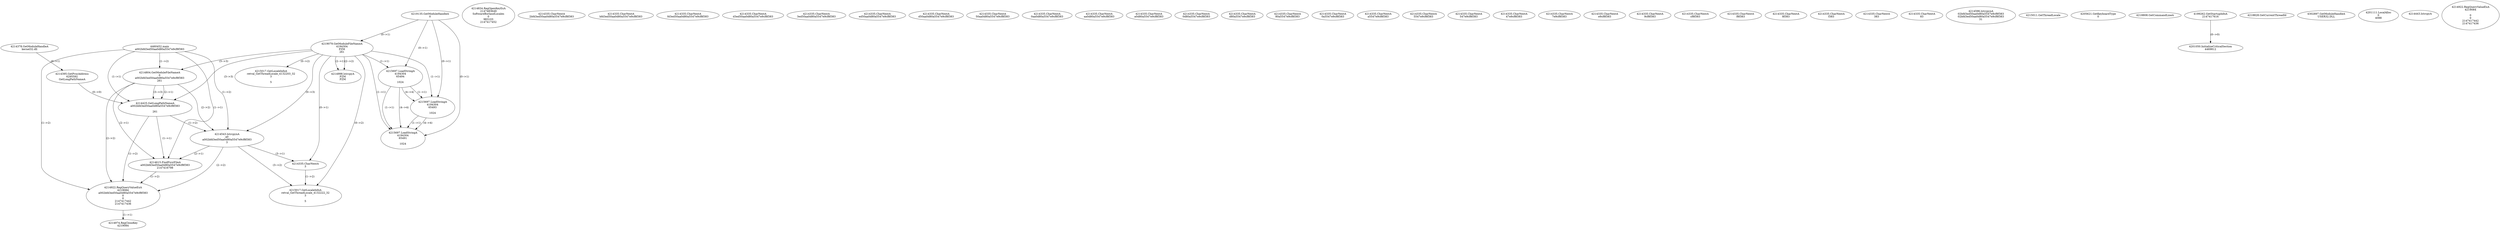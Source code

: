 // Global SCDG with merge call
digraph {
	0 [label="4460452.main
a002bfd3ed50aa0d80a5547e9cf8f383"]
	1 [label="4219135.GetModuleHandleA
0"]
	2 [label="4219079.GetModuleFileNameA
4194304
PZM
261"]
	1 -> 2 [label="(0-->1)"]
	3 [label="4214804.GetModuleFileNameA
0
a002bfd3ed50aa0d80a5547e9cf8f383
261"]
	0 -> 3 [label="(1-->2)"]
	2 -> 3 [label="(3-->3)"]
	4 [label="4214834.RegOpenKeyExA
2147483649
Software\Borland\Locales
0
983103
2147417452"]
	5 [label="4214378.GetModuleHandleA
kernel32.dll"]
	6 [label="4214395.GetProcAddress
6295592
GetLongPathNameA"]
	5 -> 6 [label="(0-->1)"]
	7 [label="4214425.GetLongPathNameA
a002bfd3ed50aa0d80a5547e9cf8f383

261"]
	0 -> 7 [label="(1-->1)"]
	3 -> 7 [label="(2-->1)"]
	2 -> 7 [label="(3-->3)"]
	3 -> 7 [label="(3-->3)"]
	6 -> 7 [label="(0-->0)"]
	8 [label="4214543.lstrcpynA
a0
a002bfd3ed50aa0d80a5547e9cf8f383
3"]
	0 -> 8 [label="(1-->2)"]
	3 -> 8 [label="(2-->2)"]
	7 -> 8 [label="(1-->2)"]
	2 -> 8 [label="(0-->3)"]
	9 [label="4214335.CharNextA
2bfd3ed50aa0d80a5547e9cf8f383"]
	10 [label="4214335.CharNextA
bfd3ed50aa0d80a5547e9cf8f383"]
	11 [label="4214335.CharNextA
fd3ed50aa0d80a5547e9cf8f383"]
	12 [label="4214335.CharNextA
d3ed50aa0d80a5547e9cf8f383"]
	13 [label="4214335.CharNextA
3ed50aa0d80a5547e9cf8f383"]
	14 [label="4214335.CharNextA
ed50aa0d80a5547e9cf8f383"]
	15 [label="4214335.CharNextA
d50aa0d80a5547e9cf8f383"]
	16 [label="4214335.CharNextA
50aa0d80a5547e9cf8f383"]
	17 [label="4214335.CharNextA
0aa0d80a5547e9cf8f383"]
	18 [label="4214335.CharNextA
aa0d80a5547e9cf8f383"]
	19 [label="4214335.CharNextA
a0d80a5547e9cf8f383"]
	20 [label="4214335.CharNextA
0d80a5547e9cf8f383"]
	21 [label="4214335.CharNextA
d80a5547e9cf8f383"]
	22 [label="4214335.CharNextA
80a5547e9cf8f383"]
	23 [label="4214335.CharNextA
0a5547e9cf8f383"]
	24 [label="4214335.CharNextA
a5547e9cf8f383"]
	25 [label="4214335.CharNextA
5547e9cf8f383"]
	26 [label="4214335.CharNextA
547e9cf8f383"]
	27 [label="4214335.CharNextA
47e9cf8f383"]
	28 [label="4214335.CharNextA
7e9cf8f383"]
	29 [label="4214335.CharNextA
e9cf8f383"]
	30 [label="4214335.CharNextA
9cf8f383"]
	31 [label="4214335.CharNextA
cf8f383"]
	32 [label="4214335.CharNextA
f8f383"]
	33 [label="4214335.CharNextA
8f383"]
	34 [label="4214335.CharNextA
f383"]
	35 [label="4214335.CharNextA
383"]
	36 [label="4214335.CharNextA
83"]
	37 [label="4214335.CharNextA
3"]
	2 -> 37 [label="(0-->1)"]
	8 -> 37 [label="(3-->1)"]
	38 [label="4214596.lstrcpynA
02bfd3ed50aa0d80a5547e9cf8f383
02bfd3ed50aa0d80a5547e9cf8f383
31"]
	39 [label="4214615.FindFirstFileA
a002bfd3ed50aa0d80a5547e9cf8f383
2147416798"]
	0 -> 39 [label="(1-->1)"]
	3 -> 39 [label="(2-->1)"]
	7 -> 39 [label="(1-->1)"]
	8 -> 39 [label="(2-->1)"]
	40 [label="4214922.RegQueryValueExA
4219084
a002bfd3ed50aa0d80a5547e9cf8f383
0
0
2147417442
2147417436"]
	0 -> 40 [label="(1-->2)"]
	3 -> 40 [label="(2-->2)"]
	7 -> 40 [label="(1-->2)"]
	8 -> 40 [label="(2-->2)"]
	39 -> 40 [label="(1-->2)"]
	41 [label="4214974.RegCloseKey
4219084"]
	40 -> 41 [label="(1-->1)"]
	42 [label="4214998.lstrcpyA
PZM
PZM"]
	2 -> 42 [label="(2-->1)"]
	2 -> 42 [label="(2-->2)"]
	43 [label="4215011.GetThreadLocale
"]
	44 [label="4215017.GetLocaleInfoA
retval_GetThreadLocale_4132222_32
3

5"]
	2 -> 44 [label="(0-->2)"]
	8 -> 44 [label="(3-->2)"]
	37 -> 44 [label="(1-->2)"]
	45 [label="4205621.GetKeyboardType
0"]
	46 [label="4218808.GetCommandLineA
"]
	47 [label="4199262.GetStartupInfoA
2147417616"]
	48 [label="4218828.GetCurrentThreadId
"]
	49 [label="4302897.GetModuleHandleA
USER32.DLL"]
	50 [label="4215697.LoadStringA
4194304
65494

1024"]
	1 -> 50 [label="(0-->1)"]
	2 -> 50 [label="(1-->1)"]
	51 [label="4215697.LoadStringA
4194304
65493

1024"]
	1 -> 51 [label="(0-->1)"]
	2 -> 51 [label="(1-->1)"]
	50 -> 51 [label="(1-->1)"]
	50 -> 51 [label="(4-->4)"]
	52 [label="4215697.LoadStringA
4194304
65491

1024"]
	1 -> 52 [label="(0-->1)"]
	2 -> 52 [label="(1-->1)"]
	50 -> 52 [label="(1-->1)"]
	51 -> 52 [label="(1-->1)"]
	50 -> 52 [label="(4-->4)"]
	51 -> 52 [label="(4-->4)"]
	53 [label="4201050.InitializeCriticalSection
4469812"]
	47 -> 53 [label="(0-->0)"]
	54 [label="4201111.LocalAlloc
0
4088"]
	55 [label="4214443.lstrcpyA

"]
	56 [label="4214922.RegQueryValueExA
4219084

0
0
2147417442
2147417436"]
	57 [label="4215017.GetLocaleInfoA
retval_GetThreadLocale_4132203_32
3

5"]
	2 -> 57 [label="(0-->2)"]
}
